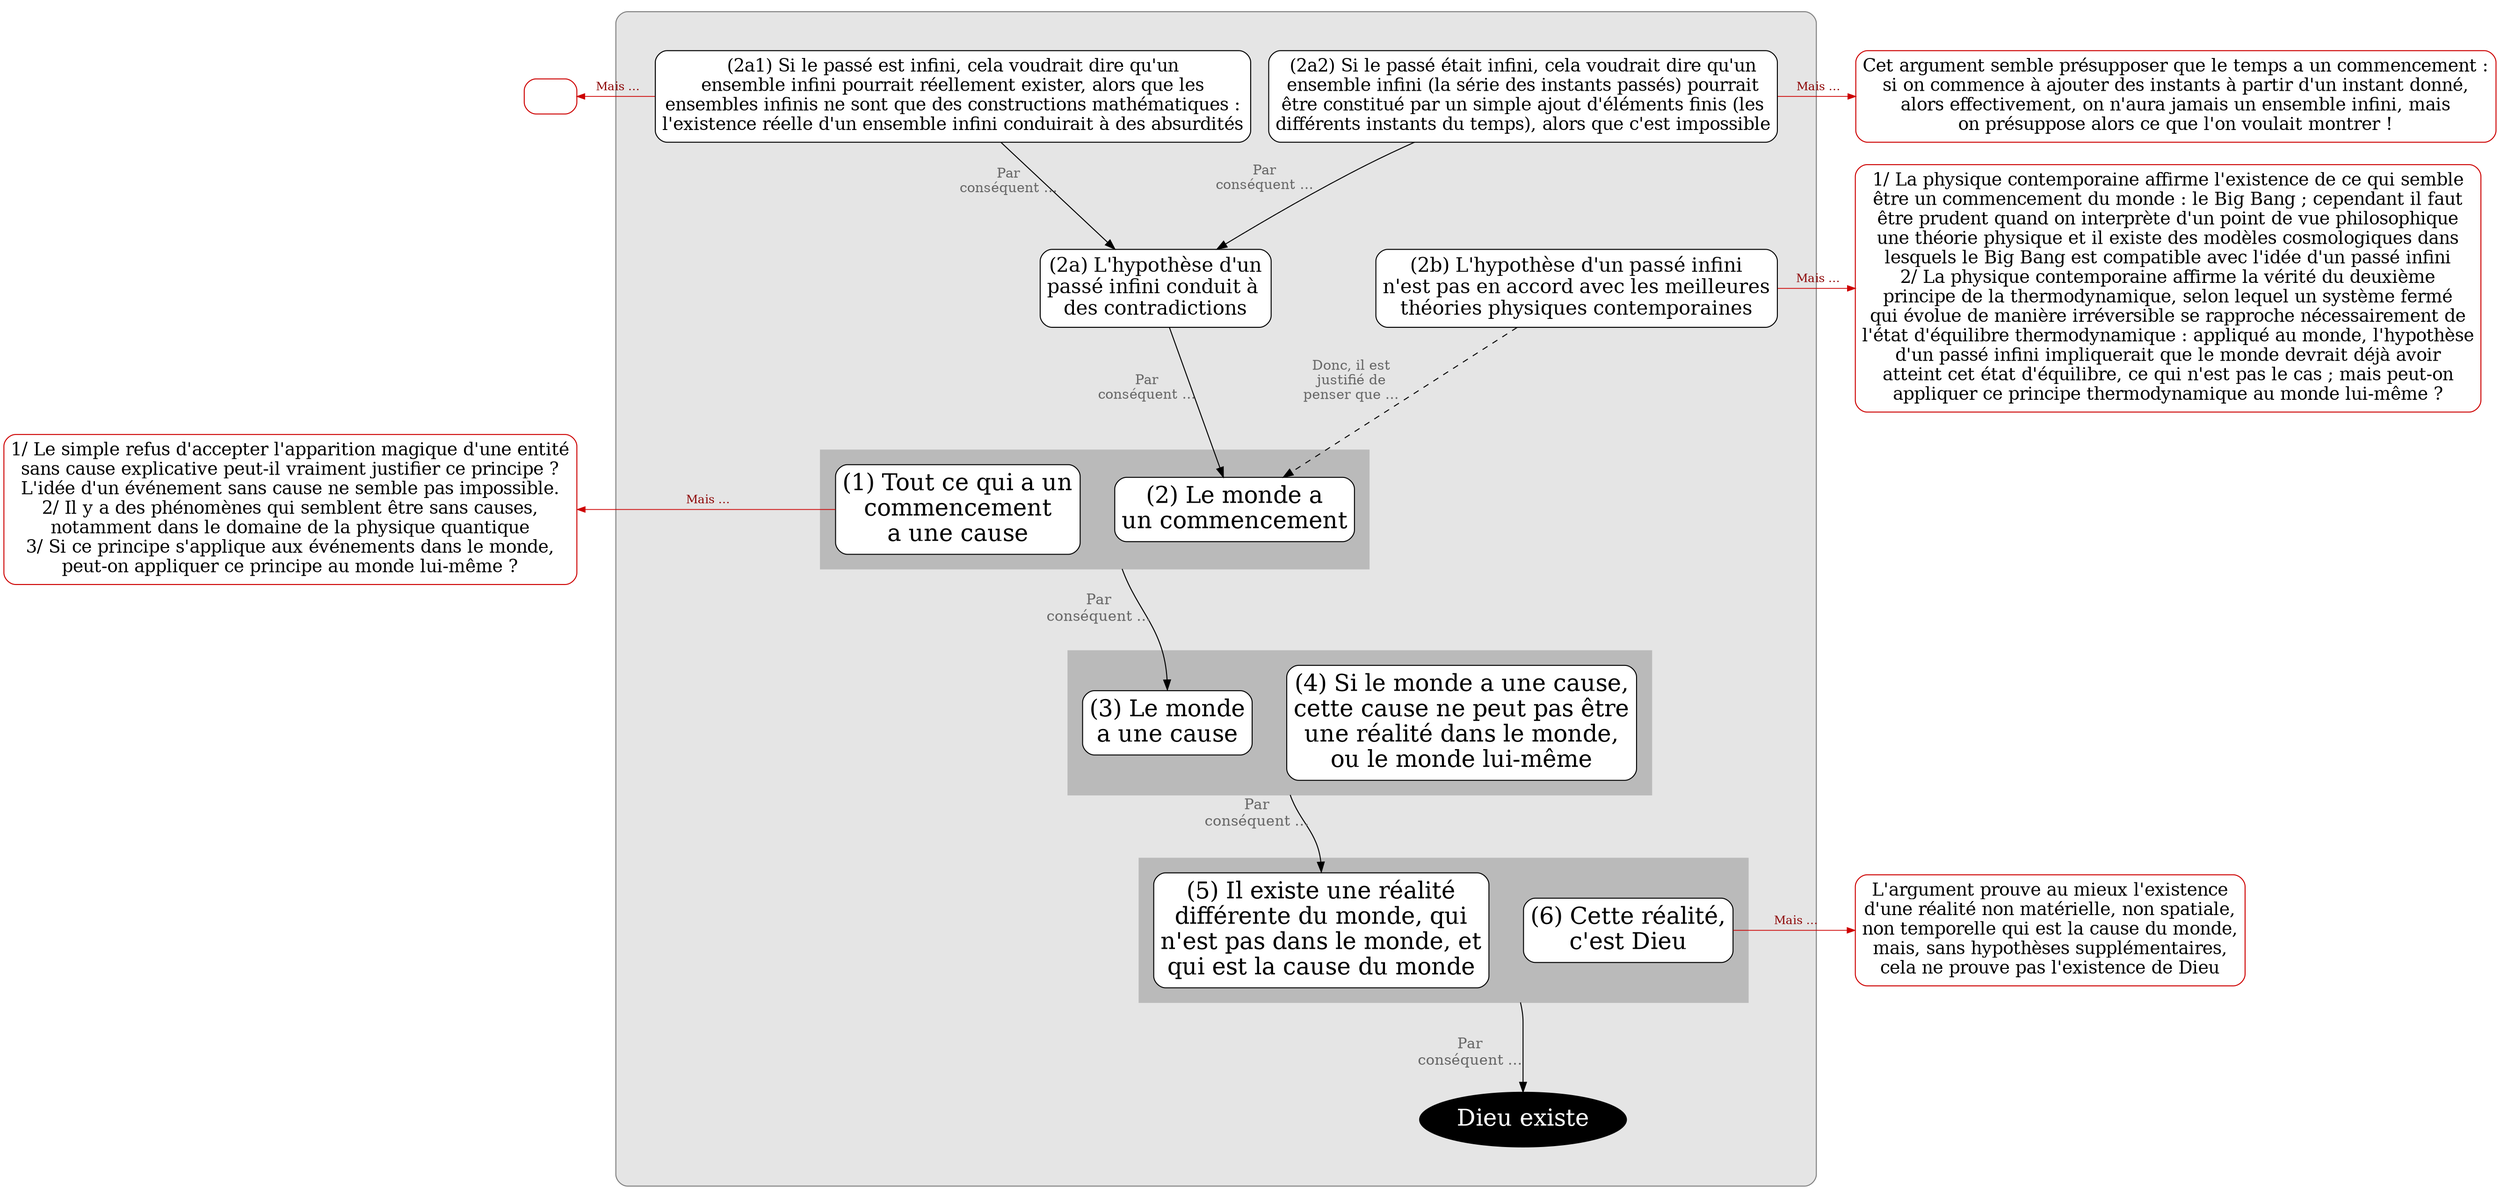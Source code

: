 digraph G {
splines=true
newrank=true
compound=true
ranksep=0.3

node[color=red3, style="rounded, filled", shape="box", fillcolor=white, penwidth=1, fontcolor=black, fontsize=18, margin=0.1]

o2a1[label=""]

o1[label="1/ Le simple refus d'accepter l'apparition magique d'une entité
sans cause explicative peut-il vraiment justifier ce principe ?
L'idée d'un événement sans cause ne semble pas impossible.
2/ Il y a des phénomènes qui semblent être sans causes,
notamment dans le domaine de la physique quantique
3/ Si ce principe s'applique aux événements dans le monde,
peut-on appliquer ce principe au monde lui-même ?"]

node[shape=box, fillcolor=white, style="filled,rounded", color=black, fontsize=24, penwidth=1,fontcolor=black, margin=0.1]
edge[minlen=2,color=red3, penwidth=0.8, arrowsize=0.8, label=" Mais …", fontcolor=red4,fontsize=12]
{rank=same;o1->p1[dir=back]}




subgraph cluster_0 {
bgcolor=grey90
style=rounded
color=grey50
margin=40



node[shape=box, fillcolor=white, style="filled,rounded", color=black]
edge[label="",xlabel="Par
conséquent …",fontcolor=grey40;fontsize=15,minlen=3,color=black,penwidth=1, arrowsize=1]


{
node[fontsize=18]
p2a2[label="(2a2) Si le passé était infini, cela voudrait dire qu'un
ensemble infini (la série des instants passés) pourrait
être constitué par un simple ajout d'éléments finis (les
différents instants du temps), alors que c'est impossible"]
p2a1[label="(2a1) Si le passé est infini, cela voudrait dire qu'un
ensemble infini pourrait réellement exister, alors que les
ensembles infinis ne sont que des constructions mathématiques :
l'existence réelle d'un ensemble infini conduirait à des absurdités"]
node[fontsize=20]
p2b[label="(2b) L'hypothèse d'un passé infini
n'est pas en accord avec les meilleures
théories physiques contemporaines"]
p2a[label="(2a) L'hypothèse d'un
passé infini conduit à 
des contradictions"]
}

p2a2->p2a[minlen=1, fontsize=14]
p2a1->p2a[minlen=1, fontsize=14]
p2a->p2[minlen=1, fontsize=14]
p2b->p2[style="dashed", xlabel="Donc, il est
justifié de
penser que …",minlen=1, fontsize=14]
{rank=same;p2a->p2b[style=invis,minlen=3]}

subgraph cluster_1 {
style="box"
margin=15
bgcolor=grey73
color=grey73
p1[label="(1) Tout ce qui a un
commencement
a une cause"]

p2[label="(2) Le monde a
un commencement"]
}

//p1->p2[style=invis,xlabel="",minlen=1]
{rank=same;p1->p2[style=invis,xlabel="",minlen=1]}

p2:w->p3:n[ltail=cluster_1]
//p2:w->p3:n[ltail=cluster_1]


subgraph cluster_2 {
style="box"
margin=15
bgcolor=grey73
color=grey73
p3[label="(3) Le monde
a une cause"]
p4[label="(4) Si le monde a une cause,
cette cause ne peut pas être
une réalité dans le monde,
ou le monde lui-même"]
}
{rank=same;p3->p4[style=invis,xlabel="",minlen=1]}

p4:w->p5:n[ltail=cluster_2]


subgraph cluster_3 {
style="box"
margin=15
bgcolor=grey73
color=grey73
p5[label="(5) Il existe une réalité
différente du monde, qui
n'est pas dans le monde, et
qui est la cause du monde"]
p6[label="(6) Cette réalité,
c'est Dieu"]
}

{rank=same;p5->p6[style=invis,xlabel="",minlen=1]}

p6:w->C:n[ltail=cluster_3,minlen=4]

C[label="Dieu existe",fillcolor=black, fontcolor=white, color=black, shape=ellipse]


}

node[color=red3, style="rounded, filled", shape="box", fillcolor=white, penwidth=1, fontcolor=black, fontsize=18, margin=0.1]

o2b[label="1/ La physique contemporaine affirme l'existence de ce qui semble
être un commencement du monde : le Big Bang ; cependant il faut
être prudent quand on interprète d'un point de vue philosophique
une théorie physique et il existe des modèles cosmologiques dans
lesquels le Big Bang est compatible avec l'idée d'un passé infini
2/ La physique contemporaine affirme la vérité du deuxième
principe de la thermodynamique, selon lequel un système fermé
qui évolue de manière irréversible se rapproche nécessairement de
l'état d'équilibre thermodynamique : appliqué au monde, l'hypothèse
d'un passé infini impliquerait que le monde devrait déjà avoir
atteint cet état d'équilibre, ce qui n'est pas le cas ; mais peut-on
appliquer ce principe thermodynamique au monde lui-même ?"]
{rank=same;p2b->o2b}

o6[label="L'argument prouve au mieux l'existence
d'une réalité non matérielle, non spatiale,
non temporelle qui est la cause du monde,
mais, sans hypothèses supplémentaires,
cela ne prouve pas l'existence de Dieu"]
{rank=same;p6->o6}

o2a2[label="Cet argument semble présupposer que le temps a un commencement :
si on commence à ajouter des instants à partir d'un instant donné,
alors effectivement, on n'aura jamais un ensemble infini, mais
on présuppose alors ce que l'on voulait montrer !"]

{rank=same;p2a2->o2a2}

{rank=same;o2a1->p2a1[dir=back]}

}
